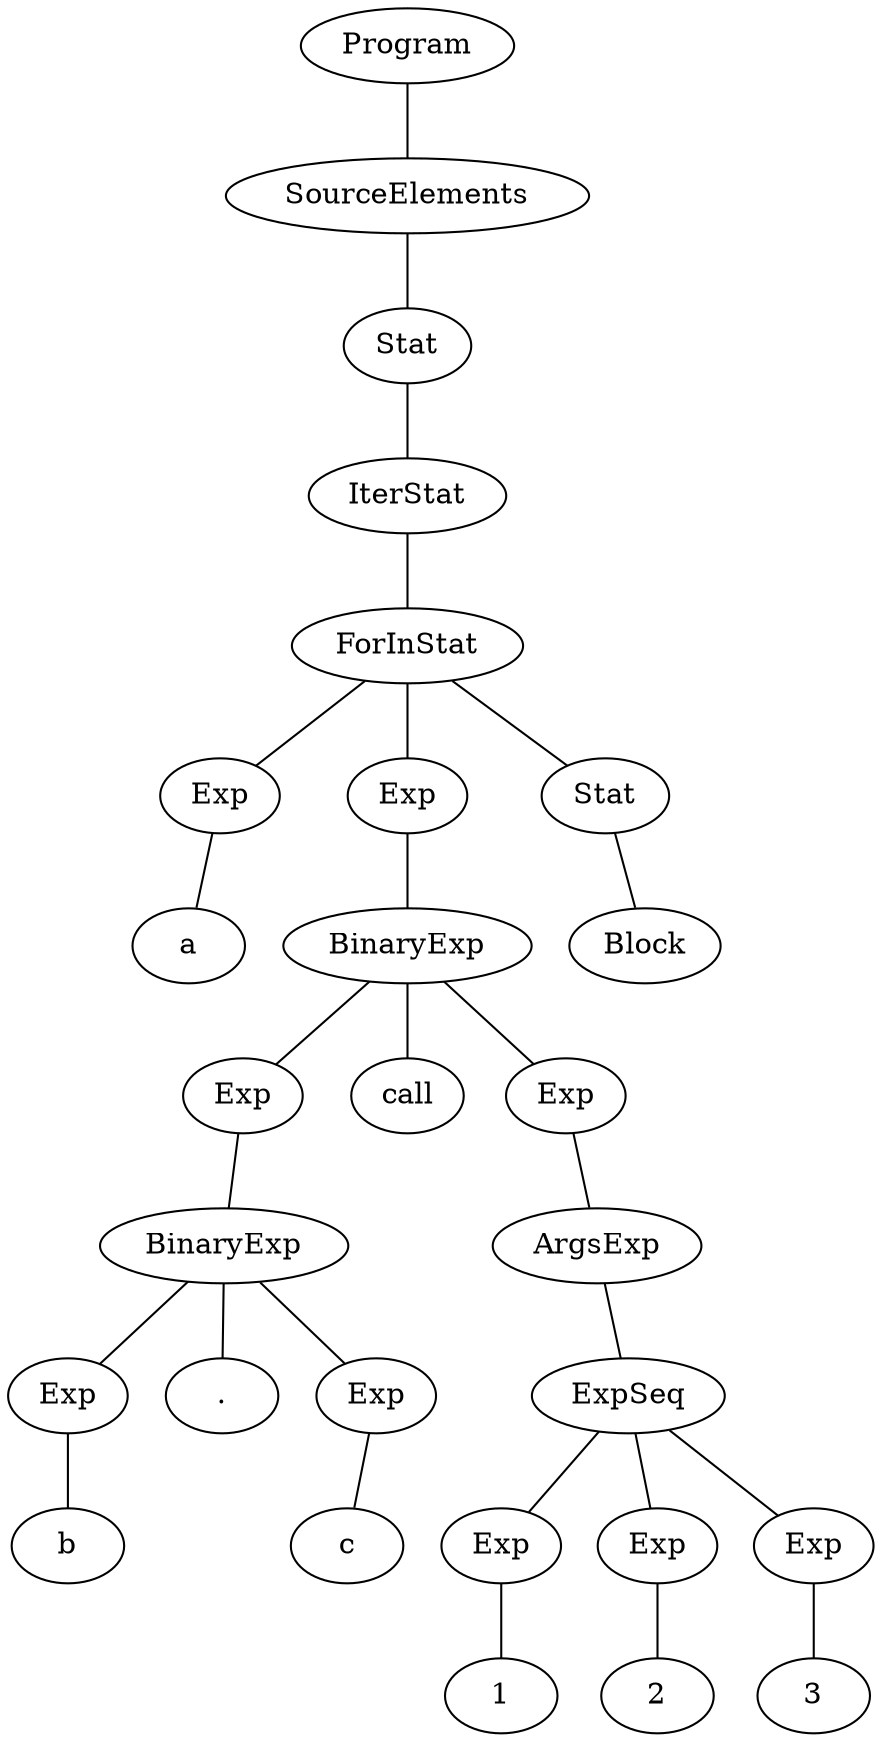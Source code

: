 graph vis {
	node655[label="Program"]
	node655 -- node654
	node654[label="SourceElements"]
	node654 -- node653
	node653[label="Stat"]
	node653 -- node652
	node652[label="IterStat"]
	node652 -- node651
	node651[label="ForInStat"]
	node651 -- node629
	node629[label="Exp"]
	node629 -- node628
	node628[label="a"]
	node651 -- node648
	node648[label="Exp"]
	node648 -- node647
	node647[label="BinaryExp"]
	node647 -- node645
	node645[label="Exp"]
	node645 -- node644
	node644[label="BinaryExp"]
	node644 -- node631
	node631[label="Exp"]
	node631 -- node630
	node630[label="b"]
	node644 -- node643
	node643[label="."]
	node644 -- node633
	node633[label="Exp"]
	node633 -- node632
	node632[label="c"]
	node647 -- node646
	node646[label="call"]
	node647 -- node642
	node642[label="Exp"]
	node642 -- node641
	node641[label="ArgsExp"]
	node641 -- node640
	node640[label="ExpSeq"]
	node640 -- node635
	node635[label="Exp"]
	node635 -- node634
	node634[label="1"]
	node640 -- node637
	node637[label="Exp"]
	node637 -- node636
	node636[label="2"]
	node640 -- node639
	node639[label="Exp"]
	node639 -- node638
	node638[label="3"]
	node651 -- node650
	node650[label="Stat"]
	node650 -- node649
	node649[label="Block"]
}
